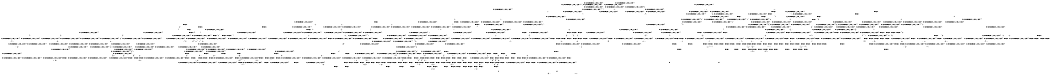digraph BCG {
size = "7, 10.5";
center = TRUE;
node [shape = circle];
0 [peripheries = 2];
0 -> 1 [label = "EX !0 !ATOMIC_EXCH_BRANCH (1, +0, TRUE, +0, 1, TRUE) !{}"];
0 -> 2 [label = "EX !2 !ATOMIC_EXCH_BRANCH (1, +1, TRUE, +1, 1, FALSE) !{}"];
0 -> 3 [label = "EX !1 !ATOMIC_EXCH_BRANCH (1, +1, TRUE, +0, 3, TRUE) !{}"];
0 -> 4 [label = "EX !0 !ATOMIC_EXCH_BRANCH (1, +0, TRUE, +0, 1, TRUE) !{}"];
0 -> 5 [label = "EX !2 !ATOMIC_EXCH_BRANCH (1, +1, TRUE, +1, 1, FALSE) !{}"];
0 -> 6 [label = "EX !1 !ATOMIC_EXCH_BRANCH (1, +1, TRUE, +0, 3, TRUE) !{}"];
1 -> 7 [label = "EX !2 !ATOMIC_EXCH_BRANCH (1, +1, TRUE, +1, 1, FALSE) !{}"];
2 -> 8 [label = "EX !0 !ATOMIC_EXCH_BRANCH (1, +0, TRUE, +0, 1, FALSE) !{}"];
3 -> 9 [label = "EX !0 !ATOMIC_EXCH_BRANCH (1, +0, TRUE, +0, 1, FALSE) !{}"];
4 -> 1 [label = "EX !0 !ATOMIC_EXCH_BRANCH (1, +0, TRUE, +0, 1, TRUE) !{}"];
4 -> 7 [label = "EX !2 !ATOMIC_EXCH_BRANCH (1, +1, TRUE, +1, 1, FALSE) !{}"];
4 -> 10 [label = "EX !1 !ATOMIC_EXCH_BRANCH (1, +1, TRUE, +0, 3, TRUE) !{}"];
4 -> 4 [label = "EX !0 !ATOMIC_EXCH_BRANCH (1, +0, TRUE, +0, 1, TRUE) !{}"];
4 -> 11 [label = "EX !2 !ATOMIC_EXCH_BRANCH (1, +1, TRUE, +1, 1, FALSE) !{}"];
4 -> 12 [label = "EX !1 !ATOMIC_EXCH_BRANCH (1, +1, TRUE, +0, 3, TRUE) !{}"];
5 -> 8 [label = "EX !0 !ATOMIC_EXCH_BRANCH (1, +0, TRUE, +0, 1, FALSE) !{}"];
5 -> 13 [label = "EX !1 !ATOMIC_EXCH_BRANCH (1, +1, TRUE, +0, 3, FALSE) !{}"];
5 -> 14 [label = "TERMINATE !2"];
5 -> 15 [label = "EX !0 !ATOMIC_EXCH_BRANCH (1, +0, TRUE, +0, 1, FALSE) !{}"];
5 -> 16 [label = "EX !1 !ATOMIC_EXCH_BRANCH (1, +1, TRUE, +0, 3, FALSE) !{}"];
5 -> 17 [label = "TERMINATE !2"];
6 -> 9 [label = "EX !0 !ATOMIC_EXCH_BRANCH (1, +0, TRUE, +0, 1, FALSE) !{}"];
6 -> 18 [label = "EX !2 !ATOMIC_EXCH_BRANCH (1, +1, TRUE, +1, 1, TRUE) !{}"];
6 -> 19 [label = "TERMINATE !1"];
6 -> 20 [label = "EX !0 !ATOMIC_EXCH_BRANCH (1, +0, TRUE, +0, 1, FALSE) !{}"];
6 -> 21 [label = "EX !2 !ATOMIC_EXCH_BRANCH (1, +1, TRUE, +1, 1, TRUE) !{}"];
6 -> 22 [label = "TERMINATE !1"];
7 -> 8 [label = "EX !0 !ATOMIC_EXCH_BRANCH (1, +0, TRUE, +0, 1, FALSE) !{}"];
8 -> 23 [label = "EX !1 !ATOMIC_EXCH_BRANCH (1, +1, TRUE, +0, 3, TRUE) !{}"];
9 -> 23 [label = "EX !2 !ATOMIC_EXCH_BRANCH (1, +1, TRUE, +1, 1, FALSE) !{}"];
10 -> 9 [label = "EX !0 !ATOMIC_EXCH_BRANCH (1, +0, TRUE, +0, 1, FALSE) !{}"];
11 -> 8 [label = "EX !0 !ATOMIC_EXCH_BRANCH (1, +0, TRUE, +0, 1, FALSE) !{}"];
11 -> 24 [label = "EX !1 !ATOMIC_EXCH_BRANCH (1, +1, TRUE, +0, 3, FALSE) !{}"];
11 -> 25 [label = "TERMINATE !2"];
11 -> 15 [label = "EX !0 !ATOMIC_EXCH_BRANCH (1, +0, TRUE, +0, 1, FALSE) !{}"];
11 -> 26 [label = "EX !1 !ATOMIC_EXCH_BRANCH (1, +1, TRUE, +0, 3, FALSE) !{}"];
11 -> 27 [label = "TERMINATE !2"];
12 -> 9 [label = "EX !0 !ATOMIC_EXCH_BRANCH (1, +0, TRUE, +0, 1, FALSE) !{}"];
12 -> 28 [label = "EX !2 !ATOMIC_EXCH_BRANCH (1, +1, TRUE, +1, 1, TRUE) !{}"];
12 -> 29 [label = "TERMINATE !1"];
12 -> 20 [label = "EX !0 !ATOMIC_EXCH_BRANCH (1, +0, TRUE, +0, 1, FALSE) !{}"];
12 -> 30 [label = "EX !2 !ATOMIC_EXCH_BRANCH (1, +1, TRUE, +1, 1, TRUE) !{}"];
12 -> 31 [label = "TERMINATE !1"];
13 -> 32 [label = "EX !1 !ATOMIC_EXCH_BRANCH (1, +0, TRUE, +1, 1, TRUE) !{}"];
14 -> 33 [label = "EX !0 !ATOMIC_EXCH_BRANCH (1, +0, TRUE, +0, 1, FALSE) !{}"];
15 -> 23 [label = "EX !1 !ATOMIC_EXCH_BRANCH (1, +1, TRUE, +0, 3, TRUE) !{}"];
15 -> 34 [label = "TERMINATE !0"];
15 -> 35 [label = "TERMINATE !2"];
15 -> 36 [label = "EX !1 !ATOMIC_EXCH_BRANCH (1, +1, TRUE, +0, 3, TRUE) !{}"];
15 -> 37 [label = "TERMINATE !0"];
15 -> 38 [label = "TERMINATE !2"];
16 -> 32 [label = "EX !1 !ATOMIC_EXCH_BRANCH (1, +0, TRUE, +1, 1, TRUE) !{}"];
16 -> 39 [label = "EX !0 !ATOMIC_EXCH_BRANCH (1, +0, TRUE, +0, 1, FALSE) !{}"];
16 -> 40 [label = "TERMINATE !2"];
16 -> 41 [label = "EX !1 !ATOMIC_EXCH_BRANCH (1, +0, TRUE, +1, 1, TRUE) !{}"];
16 -> 42 [label = "EX !0 !ATOMIC_EXCH_BRANCH (1, +0, TRUE, +0, 1, FALSE) !{}"];
16 -> 43 [label = "TERMINATE !2"];
17 -> 33 [label = "EX !0 !ATOMIC_EXCH_BRANCH (1, +0, TRUE, +0, 1, FALSE) !{}"];
17 -> 44 [label = "EX !1 !ATOMIC_EXCH_BRANCH (1, +1, TRUE, +0, 3, FALSE) !{}"];
17 -> 45 [label = "EX !0 !ATOMIC_EXCH_BRANCH (1, +0, TRUE, +0, 1, FALSE) !{}"];
17 -> 46 [label = "EX !1 !ATOMIC_EXCH_BRANCH (1, +1, TRUE, +0, 3, FALSE) !{}"];
18 -> 47 [label = "EX !0 !ATOMIC_EXCH_BRANCH (1, +0, TRUE, +0, 1, FALSE) !{}"];
19 -> 48 [label = "EX !0 !ATOMIC_EXCH_BRANCH (1, +0, TRUE, +0, 1, FALSE) !{}"];
20 -> 23 [label = "EX !2 !ATOMIC_EXCH_BRANCH (1, +1, TRUE, +1, 1, FALSE) !{}"];
20 -> 49 [label = "TERMINATE !0"];
20 -> 50 [label = "TERMINATE !1"];
20 -> 36 [label = "EX !2 !ATOMIC_EXCH_BRANCH (1, +1, TRUE, +1, 1, FALSE) !{}"];
20 -> 51 [label = "TERMINATE !0"];
20 -> 52 [label = "TERMINATE !1"];
21 -> 18 [label = "EX !2 !ATOMIC_EXCH_BRANCH (1, +1, TRUE, +1, 1, TRUE) !{}"];
21 -> 47 [label = "EX !0 !ATOMIC_EXCH_BRANCH (1, +0, TRUE, +0, 1, FALSE) !{}"];
21 -> 53 [label = "TERMINATE !1"];
21 -> 21 [label = "EX !2 !ATOMIC_EXCH_BRANCH (1, +1, TRUE, +1, 1, TRUE) !{}"];
21 -> 54 [label = "EX !0 !ATOMIC_EXCH_BRANCH (1, +0, TRUE, +0, 1, FALSE) !{}"];
21 -> 55 [label = "TERMINATE !1"];
22 -> 48 [label = "EX !0 !ATOMIC_EXCH_BRANCH (1, +0, TRUE, +0, 1, FALSE) !{}"];
22 -> 56 [label = "EX !2 !ATOMIC_EXCH_BRANCH (1, +1, TRUE, +1, 1, TRUE) !{}"];
22 -> 57 [label = "EX !0 !ATOMIC_EXCH_BRANCH (1, +0, TRUE, +0, 1, FALSE) !{}"];
22 -> 58 [label = "EX !2 !ATOMIC_EXCH_BRANCH (1, +1, TRUE, +1, 1, TRUE) !{}"];
23 -> 59 [label = "TERMINATE !0"];
24 -> 39 [label = "EX !0 !ATOMIC_EXCH_BRANCH (1, +0, TRUE, +0, 1, FALSE) !{}"];
25 -> 60 [label = "EX !1 !ATOMIC_EXCH_BRANCH (1, +1, TRUE, +0, 3, FALSE) !{}"];
26 -> 39 [label = "EX !0 !ATOMIC_EXCH_BRANCH (1, +0, TRUE, +0, 1, FALSE) !{}"];
26 -> 61 [label = "EX !1 !ATOMIC_EXCH_BRANCH (1, +0, TRUE, +1, 1, TRUE) !{}"];
26 -> 62 [label = "TERMINATE !2"];
26 -> 42 [label = "EX !0 !ATOMIC_EXCH_BRANCH (1, +0, TRUE, +0, 1, FALSE) !{}"];
26 -> 63 [label = "EX !1 !ATOMIC_EXCH_BRANCH (1, +0, TRUE, +1, 1, TRUE) !{}"];
26 -> 64 [label = "TERMINATE !2"];
27 -> 60 [label = "EX !1 !ATOMIC_EXCH_BRANCH (1, +1, TRUE, +0, 3, FALSE) !{}"];
27 -> 33 [label = "EX !0 !ATOMIC_EXCH_BRANCH (1, +0, TRUE, +0, 1, FALSE) !{}"];
27 -> 65 [label = "EX !1 !ATOMIC_EXCH_BRANCH (1, +1, TRUE, +0, 3, FALSE) !{}"];
27 -> 45 [label = "EX !0 !ATOMIC_EXCH_BRANCH (1, +0, TRUE, +0, 1, FALSE) !{}"];
28 -> 47 [label = "EX !0 !ATOMIC_EXCH_BRANCH (1, +0, TRUE, +0, 1, FALSE) !{}"];
29 -> 66 [label = "EX !2 !ATOMIC_EXCH_BRANCH (1, +1, TRUE, +1, 1, TRUE) !{}"];
30 -> 47 [label = "EX !0 !ATOMIC_EXCH_BRANCH (1, +0, TRUE, +0, 1, FALSE) !{}"];
30 -> 28 [label = "EX !2 !ATOMIC_EXCH_BRANCH (1, +1, TRUE, +1, 1, TRUE) !{}"];
30 -> 67 [label = "TERMINATE !1"];
30 -> 54 [label = "EX !0 !ATOMIC_EXCH_BRANCH (1, +0, TRUE, +0, 1, FALSE) !{}"];
30 -> 30 [label = "EX !2 !ATOMIC_EXCH_BRANCH (1, +1, TRUE, +1, 1, TRUE) !{}"];
30 -> 68 [label = "TERMINATE !1"];
31 -> 66 [label = "EX !2 !ATOMIC_EXCH_BRANCH (1, +1, TRUE, +1, 1, TRUE) !{}"];
31 -> 48 [label = "EX !0 !ATOMIC_EXCH_BRANCH (1, +0, TRUE, +0, 1, FALSE) !{}"];
31 -> 69 [label = "EX !2 !ATOMIC_EXCH_BRANCH (1, +1, TRUE, +1, 1, TRUE) !{}"];
31 -> 57 [label = "EX !0 !ATOMIC_EXCH_BRANCH (1, +0, TRUE, +0, 1, FALSE) !{}"];
32 -> 70 [label = "EX !1 !ATOMIC_EXCH_BRANCH (1, +1, TRUE, +0, 3, TRUE) !{}"];
33 -> 71 [label = "EX !1 !ATOMIC_EXCH_BRANCH (1, +1, TRUE, +0, 3, TRUE) !{}"];
34 -> 72 [label = "EX !1 !ATOMIC_EXCH_BRANCH (1, +1, TRUE, +0, 3, TRUE) !{}"];
35 -> 71 [label = "EX !1 !ATOMIC_EXCH_BRANCH (1, +1, TRUE, +0, 3, TRUE) !{}"];
36 -> 59 [label = "TERMINATE !0"];
36 -> 73 [label = "TERMINATE !2"];
36 -> 74 [label = "TERMINATE !1"];
36 -> 75 [label = "TERMINATE !0"];
36 -> 76 [label = "TERMINATE !2"];
36 -> 77 [label = "TERMINATE !1"];
37 -> 72 [label = "EX !1 !ATOMIC_EXCH_BRANCH (1, +1, TRUE, +0, 3, TRUE) !{}"];
37 -> 78 [label = "TERMINATE !2"];
37 -> 79 [label = "EX !1 !ATOMIC_EXCH_BRANCH (1, +1, TRUE, +0, 3, TRUE) !{}"];
37 -> 80 [label = "TERMINATE !2"];
38 -> 71 [label = "EX !1 !ATOMIC_EXCH_BRANCH (1, +1, TRUE, +0, 3, TRUE) !{}"];
38 -> 78 [label = "TERMINATE !0"];
38 -> 81 [label = "EX !1 !ATOMIC_EXCH_BRANCH (1, +1, TRUE, +0, 3, TRUE) !{}"];
38 -> 80 [label = "TERMINATE !0"];
39 -> 82 [label = "EX !1 !ATOMIC_EXCH_BRANCH (1, +0, TRUE, +1, 1, FALSE) !{}"];
40 -> 83 [label = "EX !0 !ATOMIC_EXCH_BRANCH (1, +0, TRUE, +0, 1, FALSE) !{}"];
41 -> 70 [label = "EX !1 !ATOMIC_EXCH_BRANCH (1, +1, TRUE, +0, 3, TRUE) !{}"];
41 -> 84 [label = "EX !0 !ATOMIC_EXCH_BRANCH (1, +0, TRUE, +0, 1, TRUE) !{}"];
41 -> 85 [label = "TERMINATE !2"];
41 -> 86 [label = "EX !1 !ATOMIC_EXCH_BRANCH (1, +1, TRUE, +0, 3, TRUE) !{}"];
41 -> 87 [label = "EX !0 !ATOMIC_EXCH_BRANCH (1, +0, TRUE, +0, 1, TRUE) !{}"];
41 -> 88 [label = "TERMINATE !2"];
42 -> 82 [label = "EX !1 !ATOMIC_EXCH_BRANCH (1, +0, TRUE, +1, 1, FALSE) !{}"];
42 -> 89 [label = "TERMINATE !0"];
42 -> 90 [label = "TERMINATE !2"];
42 -> 91 [label = "EX !1 !ATOMIC_EXCH_BRANCH (1, +0, TRUE, +1, 1, FALSE) !{}"];
42 -> 92 [label = "TERMINATE !0"];
42 -> 93 [label = "TERMINATE !2"];
43 -> 83 [label = "EX !0 !ATOMIC_EXCH_BRANCH (1, +0, TRUE, +0, 1, FALSE) !{}"];
43 -> 94 [label = "EX !1 !ATOMIC_EXCH_BRANCH (1, +0, TRUE, +1, 1, TRUE) !{}"];
43 -> 95 [label = "EX !0 !ATOMIC_EXCH_BRANCH (1, +0, TRUE, +0, 1, FALSE) !{}"];
43 -> 96 [label = "EX !1 !ATOMIC_EXCH_BRANCH (1, +0, TRUE, +1, 1, TRUE) !{}"];
44 -> 94 [label = "EX !1 !ATOMIC_EXCH_BRANCH (1, +0, TRUE, +1, 1, TRUE) !{}"];
45 -> 71 [label = "EX !1 !ATOMIC_EXCH_BRANCH (1, +1, TRUE, +0, 3, TRUE) !{}"];
45 -> 78 [label = "TERMINATE !0"];
45 -> 81 [label = "EX !1 !ATOMIC_EXCH_BRANCH (1, +1, TRUE, +0, 3, TRUE) !{}"];
45 -> 80 [label = "TERMINATE !0"];
46 -> 94 [label = "EX !1 !ATOMIC_EXCH_BRANCH (1, +0, TRUE, +1, 1, TRUE) !{}"];
46 -> 83 [label = "EX !0 !ATOMIC_EXCH_BRANCH (1, +0, TRUE, +0, 1, FALSE) !{}"];
46 -> 96 [label = "EX !1 !ATOMIC_EXCH_BRANCH (1, +0, TRUE, +1, 1, TRUE) !{}"];
46 -> 95 [label = "EX !0 !ATOMIC_EXCH_BRANCH (1, +0, TRUE, +0, 1, FALSE) !{}"];
47 -> 23 [label = "EX !2 !ATOMIC_EXCH_BRANCH (1, +1, TRUE, +1, 1, FALSE) !{}"];
48 -> 97 [label = "EX !2 !ATOMIC_EXCH_BRANCH (1, +1, TRUE, +1, 1, FALSE) !{}"];
49 -> 72 [label = "EX !2 !ATOMIC_EXCH_BRANCH (1, +1, TRUE, +1, 1, FALSE) !{}"];
50 -> 97 [label = "EX !2 !ATOMIC_EXCH_BRANCH (1, +1, TRUE, +1, 1, FALSE) !{}"];
51 -> 72 [label = "EX !2 !ATOMIC_EXCH_BRANCH (1, +1, TRUE, +1, 1, FALSE) !{}"];
51 -> 98 [label = "TERMINATE !1"];
51 -> 79 [label = "EX !2 !ATOMIC_EXCH_BRANCH (1, +1, TRUE, +1, 1, FALSE) !{}"];
51 -> 99 [label = "TERMINATE !1"];
52 -> 97 [label = "EX !2 !ATOMIC_EXCH_BRANCH (1, +1, TRUE, +1, 1, FALSE) !{}"];
52 -> 98 [label = "TERMINATE !0"];
52 -> 100 [label = "EX !2 !ATOMIC_EXCH_BRANCH (1, +1, TRUE, +1, 1, FALSE) !{}"];
52 -> 99 [label = "TERMINATE !0"];
53 -> 101 [label = "EX !0 !ATOMIC_EXCH_BRANCH (1, +0, TRUE, +0, 1, FALSE) !{}"];
54 -> 23 [label = "EX !2 !ATOMIC_EXCH_BRANCH (1, +1, TRUE, +1, 1, FALSE) !{}"];
54 -> 102 [label = "TERMINATE !0"];
54 -> 103 [label = "TERMINATE !1"];
54 -> 36 [label = "EX !2 !ATOMIC_EXCH_BRANCH (1, +1, TRUE, +1, 1, FALSE) !{}"];
54 -> 104 [label = "TERMINATE !0"];
54 -> 105 [label = "TERMINATE !1"];
55 -> 101 [label = "EX !0 !ATOMIC_EXCH_BRANCH (1, +0, TRUE, +0, 1, FALSE) !{}"];
55 -> 56 [label = "EX !2 !ATOMIC_EXCH_BRANCH (1, +1, TRUE, +1, 1, TRUE) !{}"];
55 -> 106 [label = "EX !0 !ATOMIC_EXCH_BRANCH (1, +0, TRUE, +0, 1, FALSE) !{}"];
55 -> 58 [label = "EX !2 !ATOMIC_EXCH_BRANCH (1, +1, TRUE, +1, 1, TRUE) !{}"];
56 -> 101 [label = "EX !0 !ATOMIC_EXCH_BRANCH (1, +0, TRUE, +0, 1, FALSE) !{}"];
57 -> 97 [label = "EX !2 !ATOMIC_EXCH_BRANCH (1, +1, TRUE, +1, 1, FALSE) !{}"];
57 -> 98 [label = "TERMINATE !0"];
57 -> 100 [label = "EX !2 !ATOMIC_EXCH_BRANCH (1, +1, TRUE, +1, 1, FALSE) !{}"];
57 -> 99 [label = "TERMINATE !0"];
58 -> 56 [label = "EX !2 !ATOMIC_EXCH_BRANCH (1, +1, TRUE, +1, 1, TRUE) !{}"];
58 -> 101 [label = "EX !0 !ATOMIC_EXCH_BRANCH (1, +0, TRUE, +0, 1, FALSE) !{}"];
58 -> 58 [label = "EX !2 !ATOMIC_EXCH_BRANCH (1, +1, TRUE, +1, 1, TRUE) !{}"];
58 -> 106 [label = "EX !0 !ATOMIC_EXCH_BRANCH (1, +0, TRUE, +0, 1, FALSE) !{}"];
59 -> 107 [label = "TERMINATE !2"];
60 -> 83 [label = "EX !0 !ATOMIC_EXCH_BRANCH (1, +0, TRUE, +0, 1, FALSE) !{}"];
61 -> 84 [label = "EX !0 !ATOMIC_EXCH_BRANCH (1, +0, TRUE, +0, 1, TRUE) !{}"];
62 -> 83 [label = "EX !0 !ATOMIC_EXCH_BRANCH (1, +0, TRUE, +0, 1, FALSE) !{}"];
63 -> 84 [label = "EX !0 !ATOMIC_EXCH_BRANCH (1, +0, TRUE, +0, 1, TRUE) !{}"];
63 -> 108 [label = "EX !1 !ATOMIC_EXCH_BRANCH (1, +1, TRUE, +0, 3, TRUE) !{}"];
63 -> 109 [label = "TERMINATE !2"];
63 -> 87 [label = "EX !0 !ATOMIC_EXCH_BRANCH (1, +0, TRUE, +0, 1, TRUE) !{}"];
63 -> 110 [label = "EX !1 !ATOMIC_EXCH_BRANCH (1, +1, TRUE, +0, 3, TRUE) !{}"];
63 -> 111 [label = "TERMINATE !2"];
64 -> 83 [label = "EX !0 !ATOMIC_EXCH_BRANCH (1, +0, TRUE, +0, 1, FALSE) !{}"];
64 -> 112 [label = "EX !1 !ATOMIC_EXCH_BRANCH (1, +0, TRUE, +1, 1, TRUE) !{}"];
64 -> 95 [label = "EX !0 !ATOMIC_EXCH_BRANCH (1, +0, TRUE, +0, 1, FALSE) !{}"];
64 -> 113 [label = "EX !1 !ATOMIC_EXCH_BRANCH (1, +0, TRUE, +1, 1, TRUE) !{}"];
65 -> 83 [label = "EX !0 !ATOMIC_EXCH_BRANCH (1, +0, TRUE, +0, 1, FALSE) !{}"];
65 -> 112 [label = "EX !1 !ATOMIC_EXCH_BRANCH (1, +0, TRUE, +1, 1, TRUE) !{}"];
65 -> 95 [label = "EX !0 !ATOMIC_EXCH_BRANCH (1, +0, TRUE, +0, 1, FALSE) !{}"];
65 -> 113 [label = "EX !1 !ATOMIC_EXCH_BRANCH (1, +0, TRUE, +1, 1, TRUE) !{}"];
66 -> 101 [label = "EX !0 !ATOMIC_EXCH_BRANCH (1, +0, TRUE, +0, 1, FALSE) !{}"];
67 -> 101 [label = "EX !0 !ATOMIC_EXCH_BRANCH (1, +0, TRUE, +0, 1, FALSE) !{}"];
68 -> 101 [label = "EX !0 !ATOMIC_EXCH_BRANCH (1, +0, TRUE, +0, 1, FALSE) !{}"];
68 -> 66 [label = "EX !2 !ATOMIC_EXCH_BRANCH (1, +1, TRUE, +1, 1, TRUE) !{}"];
68 -> 106 [label = "EX !0 !ATOMIC_EXCH_BRANCH (1, +0, TRUE, +0, 1, FALSE) !{}"];
68 -> 69 [label = "EX !2 !ATOMIC_EXCH_BRANCH (1, +1, TRUE, +1, 1, TRUE) !{}"];
69 -> 101 [label = "EX !0 !ATOMIC_EXCH_BRANCH (1, +0, TRUE, +0, 1, FALSE) !{}"];
69 -> 66 [label = "EX !2 !ATOMIC_EXCH_BRANCH (1, +1, TRUE, +1, 1, TRUE) !{}"];
69 -> 106 [label = "EX !0 !ATOMIC_EXCH_BRANCH (1, +0, TRUE, +0, 1, FALSE) !{}"];
69 -> 69 [label = "EX !2 !ATOMIC_EXCH_BRANCH (1, +1, TRUE, +1, 1, TRUE) !{}"];
70 -> 114 [label = "EX !0 !ATOMIC_EXCH_BRANCH (1, +0, TRUE, +0, 1, FALSE) !{}"];
71 -> 107 [label = "TERMINATE !0"];
72 -> 107 [label = "TERMINATE !2"];
73 -> 107 [label = "TERMINATE !0"];
74 -> 115 [label = "TERMINATE !0"];
75 -> 107 [label = "TERMINATE !2"];
75 -> 115 [label = "TERMINATE !1"];
75 -> 116 [label = "TERMINATE !2"];
75 -> 117 [label = "TERMINATE !1"];
76 -> 107 [label = "TERMINATE !0"];
76 -> 118 [label = "TERMINATE !1"];
76 -> 116 [label = "TERMINATE !0"];
76 -> 119 [label = "TERMINATE !1"];
77 -> 115 [label = "TERMINATE !0"];
77 -> 118 [label = "TERMINATE !2"];
77 -> 117 [label = "TERMINATE !0"];
77 -> 119 [label = "TERMINATE !2"];
78 -> 120 [label = "EX !1 !ATOMIC_EXCH_BRANCH (1, +1, TRUE, +0, 3, TRUE) !{}"];
79 -> 107 [label = "TERMINATE !2"];
79 -> 115 [label = "TERMINATE !1"];
79 -> 116 [label = "TERMINATE !2"];
79 -> 117 [label = "TERMINATE !1"];
80 -> 120 [label = "EX !1 !ATOMIC_EXCH_BRANCH (1, +1, TRUE, +0, 3, TRUE) !{}"];
80 -> 121 [label = "EX !1 !ATOMIC_EXCH_BRANCH (1, +1, TRUE, +0, 3, TRUE) !{}"];
81 -> 107 [label = "TERMINATE !0"];
81 -> 118 [label = "TERMINATE !1"];
81 -> 116 [label = "TERMINATE !0"];
81 -> 119 [label = "TERMINATE !1"];
82 -> 122 [label = "TERMINATE !0"];
83 -> 123 [label = "EX !1 !ATOMIC_EXCH_BRANCH (1, +0, TRUE, +1, 1, FALSE) !{}"];
84 -> 108 [label = "EX !1 !ATOMIC_EXCH_BRANCH (1, +1, TRUE, +0, 3, TRUE) !{}"];
85 -> 124 [label = "EX !0 !ATOMIC_EXCH_BRANCH (1, +0, TRUE, +0, 1, TRUE) !{}"];
86 -> 114 [label = "EX !0 !ATOMIC_EXCH_BRANCH (1, +0, TRUE, +0, 1, FALSE) !{}"];
86 -> 125 [label = "TERMINATE !2"];
86 -> 126 [label = "TERMINATE !1"];
86 -> 127 [label = "EX !0 !ATOMIC_EXCH_BRANCH (1, +0, TRUE, +0, 1, FALSE) !{}"];
86 -> 128 [label = "TERMINATE !2"];
86 -> 129 [label = "TERMINATE !1"];
87 -> 84 [label = "EX !0 !ATOMIC_EXCH_BRANCH (1, +0, TRUE, +0, 1, TRUE) !{}"];
87 -> 108 [label = "EX !1 !ATOMIC_EXCH_BRANCH (1, +1, TRUE, +0, 3, TRUE) !{}"];
87 -> 109 [label = "TERMINATE !2"];
87 -> 87 [label = "EX !0 !ATOMIC_EXCH_BRANCH (1, +0, TRUE, +0, 1, TRUE) !{}"];
87 -> 110 [label = "EX !1 !ATOMIC_EXCH_BRANCH (1, +1, TRUE, +0, 3, TRUE) !{}"];
87 -> 111 [label = "TERMINATE !2"];
88 -> 124 [label = "EX !0 !ATOMIC_EXCH_BRANCH (1, +0, TRUE, +0, 1, TRUE) !{}"];
88 -> 130 [label = "EX !1 !ATOMIC_EXCH_BRANCH (1, +1, TRUE, +0, 3, TRUE) !{}"];
88 -> 131 [label = "EX !0 !ATOMIC_EXCH_BRANCH (1, +0, TRUE, +0, 1, TRUE) !{}"];
88 -> 132 [label = "EX !1 !ATOMIC_EXCH_BRANCH (1, +1, TRUE, +0, 3, TRUE) !{}"];
89 -> 133 [label = "TERMINATE !2"];
90 -> 133 [label = "TERMINATE !0"];
91 -> 122 [label = "TERMINATE !0"];
91 -> 134 [label = "TERMINATE !2"];
91 -> 135 [label = "TERMINATE !1"];
91 -> 136 [label = "TERMINATE !0"];
91 -> 137 [label = "TERMINATE !2"];
91 -> 138 [label = "TERMINATE !1"];
92 -> 133 [label = "TERMINATE !2"];
92 -> 139 [label = "EX !1 !ATOMIC_EXCH_BRANCH (1, +0, TRUE, +1, 1, FALSE) !{}"];
92 -> 140 [label = "TERMINATE !2"];
92 -> 141 [label = "EX !1 !ATOMIC_EXCH_BRANCH (1, +0, TRUE, +1, 1, FALSE) !{}"];
93 -> 133 [label = "TERMINATE !0"];
93 -> 123 [label = "EX !1 !ATOMIC_EXCH_BRANCH (1, +0, TRUE, +1, 1, FALSE) !{}"];
93 -> 140 [label = "TERMINATE !0"];
93 -> 142 [label = "EX !1 !ATOMIC_EXCH_BRANCH (1, +0, TRUE, +1, 1, FALSE) !{}"];
94 -> 130 [label = "EX !1 !ATOMIC_EXCH_BRANCH (1, +1, TRUE, +0, 3, TRUE) !{}"];
95 -> 123 [label = "EX !1 !ATOMIC_EXCH_BRANCH (1, +0, TRUE, +1, 1, FALSE) !{}"];
95 -> 133 [label = "TERMINATE !0"];
95 -> 142 [label = "EX !1 !ATOMIC_EXCH_BRANCH (1, +0, TRUE, +1, 1, FALSE) !{}"];
95 -> 140 [label = "TERMINATE !0"];
96 -> 130 [label = "EX !1 !ATOMIC_EXCH_BRANCH (1, +1, TRUE, +0, 3, TRUE) !{}"];
96 -> 124 [label = "EX !0 !ATOMIC_EXCH_BRANCH (1, +0, TRUE, +0, 1, TRUE) !{}"];
96 -> 132 [label = "EX !1 !ATOMIC_EXCH_BRANCH (1, +1, TRUE, +0, 3, TRUE) !{}"];
96 -> 131 [label = "EX !0 !ATOMIC_EXCH_BRANCH (1, +0, TRUE, +0, 1, TRUE) !{}"];
97 -> 115 [label = "TERMINATE !0"];
98 -> 143 [label = "EX !2 !ATOMIC_EXCH_BRANCH (1, +1, TRUE, +1, 1, FALSE) !{}"];
99 -> 143 [label = "EX !2 !ATOMIC_EXCH_BRANCH (1, +1, TRUE, +1, 1, FALSE) !{}"];
99 -> 144 [label = "EX !2 !ATOMIC_EXCH_BRANCH (1, +1, TRUE, +1, 1, FALSE) !{}"];
100 -> 115 [label = "TERMINATE !0"];
100 -> 118 [label = "TERMINATE !2"];
100 -> 117 [label = "TERMINATE !0"];
100 -> 119 [label = "TERMINATE !2"];
101 -> 97 [label = "EX !2 !ATOMIC_EXCH_BRANCH (1, +1, TRUE, +1, 1, FALSE) !{}"];
102 -> 145 [label = "TERMINATE !1"];
103 -> 145 [label = "TERMINATE !0"];
104 -> 145 [label = "TERMINATE !1"];
104 -> 72 [label = "EX !2 !ATOMIC_EXCH_BRANCH (1, +1, TRUE, +1, 1, FALSE) !{}"];
104 -> 146 [label = "TERMINATE !1"];
104 -> 79 [label = "EX !2 !ATOMIC_EXCH_BRANCH (1, +1, TRUE, +1, 1, FALSE) !{}"];
105 -> 145 [label = "TERMINATE !0"];
105 -> 97 [label = "EX !2 !ATOMIC_EXCH_BRANCH (1, +1, TRUE, +1, 1, FALSE) !{}"];
105 -> 146 [label = "TERMINATE !0"];
105 -> 100 [label = "EX !2 !ATOMIC_EXCH_BRANCH (1, +1, TRUE, +1, 1, FALSE) !{}"];
106 -> 97 [label = "EX !2 !ATOMIC_EXCH_BRANCH (1, +1, TRUE, +1, 1, FALSE) !{}"];
106 -> 145 [label = "TERMINATE !0"];
106 -> 100 [label = "EX !2 !ATOMIC_EXCH_BRANCH (1, +1, TRUE, +1, 1, FALSE) !{}"];
106 -> 146 [label = "TERMINATE !0"];
107 -> 147 [label = "TERMINATE !1"];
108 -> 114 [label = "EX !0 !ATOMIC_EXCH_BRANCH (1, +0, TRUE, +0, 1, FALSE) !{}"];
109 -> 124 [label = "EX !0 !ATOMIC_EXCH_BRANCH (1, +0, TRUE, +0, 1, TRUE) !{}"];
110 -> 114 [label = "EX !0 !ATOMIC_EXCH_BRANCH (1, +0, TRUE, +0, 1, FALSE) !{}"];
110 -> 148 [label = "TERMINATE !2"];
110 -> 149 [label = "TERMINATE !1"];
110 -> 127 [label = "EX !0 !ATOMIC_EXCH_BRANCH (1, +0, TRUE, +0, 1, FALSE) !{}"];
110 -> 150 [label = "TERMINATE !2"];
110 -> 151 [label = "TERMINATE !1"];
111 -> 124 [label = "EX !0 !ATOMIC_EXCH_BRANCH (1, +0, TRUE, +0, 1, TRUE) !{}"];
111 -> 152 [label = "EX !1 !ATOMIC_EXCH_BRANCH (1, +1, TRUE, +0, 3, TRUE) !{}"];
111 -> 131 [label = "EX !0 !ATOMIC_EXCH_BRANCH (1, +0, TRUE, +0, 1, TRUE) !{}"];
111 -> 153 [label = "EX !1 !ATOMIC_EXCH_BRANCH (1, +1, TRUE, +0, 3, TRUE) !{}"];
112 -> 124 [label = "EX !0 !ATOMIC_EXCH_BRANCH (1, +0, TRUE, +0, 1, TRUE) !{}"];
113 -> 124 [label = "EX !0 !ATOMIC_EXCH_BRANCH (1, +0, TRUE, +0, 1, TRUE) !{}"];
113 -> 152 [label = "EX !1 !ATOMIC_EXCH_BRANCH (1, +1, TRUE, +0, 3, TRUE) !{}"];
113 -> 131 [label = "EX !0 !ATOMIC_EXCH_BRANCH (1, +0, TRUE, +0, 1, TRUE) !{}"];
113 -> 153 [label = "EX !1 !ATOMIC_EXCH_BRANCH (1, +1, TRUE, +0, 3, TRUE) !{}"];
114 -> 122 [label = "TERMINATE !0"];
115 -> 147 [label = "TERMINATE !2"];
116 -> 147 [label = "TERMINATE !1"];
116 -> 154 [label = "TERMINATE !1"];
117 -> 147 [label = "TERMINATE !2"];
117 -> 154 [label = "TERMINATE !2"];
118 -> 147 [label = "TERMINATE !0"];
119 -> 147 [label = "TERMINATE !0"];
119 -> 154 [label = "TERMINATE !0"];
120 -> 147 [label = "TERMINATE !1"];
121 -> 147 [label = "TERMINATE !1"];
121 -> 154 [label = "TERMINATE !1"];
122 -> 155 [label = "TERMINATE !2"];
123 -> 155 [label = "TERMINATE !0"];
124 -> 152 [label = "EX !1 !ATOMIC_EXCH_BRANCH (1, +1, TRUE, +0, 3, TRUE) !{}"];
125 -> 156 [label = "EX !0 !ATOMIC_EXCH_BRANCH (1, +0, TRUE, +0, 1, FALSE) !{}"];
126 -> 157 [label = "EX !0 !ATOMIC_EXCH_BRANCH (1, +0, TRUE, +0, 1, FALSE) !{}"];
127 -> 122 [label = "TERMINATE !0"];
127 -> 134 [label = "TERMINATE !2"];
127 -> 135 [label = "TERMINATE !1"];
127 -> 136 [label = "TERMINATE !0"];
127 -> 137 [label = "TERMINATE !2"];
127 -> 138 [label = "TERMINATE !1"];
128 -> 156 [label = "EX !0 !ATOMIC_EXCH_BRANCH (1, +0, TRUE, +0, 1, FALSE) !{}"];
128 -> 158 [label = "TERMINATE !1"];
128 -> 159 [label = "EX !0 !ATOMIC_EXCH_BRANCH (1, +0, TRUE, +0, 1, FALSE) !{}"];
128 -> 160 [label = "TERMINATE !1"];
129 -> 157 [label = "EX !0 !ATOMIC_EXCH_BRANCH (1, +0, TRUE, +0, 1, FALSE) !{}"];
129 -> 158 [label = "TERMINATE !2"];
129 -> 161 [label = "EX !0 !ATOMIC_EXCH_BRANCH (1, +0, TRUE, +0, 1, FALSE) !{}"];
129 -> 160 [label = "TERMINATE !2"];
130 -> 156 [label = "EX !0 !ATOMIC_EXCH_BRANCH (1, +0, TRUE, +0, 1, FALSE) !{}"];
131 -> 124 [label = "EX !0 !ATOMIC_EXCH_BRANCH (1, +0, TRUE, +0, 1, TRUE) !{}"];
131 -> 152 [label = "EX !1 !ATOMIC_EXCH_BRANCH (1, +1, TRUE, +0, 3, TRUE) !{}"];
131 -> 131 [label = "EX !0 !ATOMIC_EXCH_BRANCH (1, +0, TRUE, +0, 1, TRUE) !{}"];
131 -> 153 [label = "EX !1 !ATOMIC_EXCH_BRANCH (1, +1, TRUE, +0, 3, TRUE) !{}"];
132 -> 156 [label = "EX !0 !ATOMIC_EXCH_BRANCH (1, +0, TRUE, +0, 1, FALSE) !{}"];
132 -> 158 [label = "TERMINATE !1"];
132 -> 159 [label = "EX !0 !ATOMIC_EXCH_BRANCH (1, +0, TRUE, +0, 1, FALSE) !{}"];
132 -> 160 [label = "TERMINATE !1"];
133 -> 162 [label = "EX !1 !ATOMIC_EXCH_BRANCH (1, +0, TRUE, +1, 1, FALSE) !{}"];
134 -> 155 [label = "TERMINATE !0"];
135 -> 163 [label = "TERMINATE !0"];
136 -> 155 [label = "TERMINATE !2"];
136 -> 163 [label = "TERMINATE !1"];
136 -> 164 [label = "TERMINATE !2"];
136 -> 165 [label = "TERMINATE !1"];
137 -> 155 [label = "TERMINATE !0"];
137 -> 166 [label = "TERMINATE !1"];
137 -> 164 [label = "TERMINATE !0"];
137 -> 167 [label = "TERMINATE !1"];
138 -> 163 [label = "TERMINATE !0"];
138 -> 166 [label = "TERMINATE !2"];
138 -> 165 [label = "TERMINATE !0"];
138 -> 167 [label = "TERMINATE !2"];
139 -> 155 [label = "TERMINATE !2"];
140 -> 162 [label = "EX !1 !ATOMIC_EXCH_BRANCH (1, +0, TRUE, +1, 1, FALSE) !{}"];
140 -> 168 [label = "EX !1 !ATOMIC_EXCH_BRANCH (1, +0, TRUE, +1, 1, FALSE) !{}"];
141 -> 155 [label = "TERMINATE !2"];
141 -> 163 [label = "TERMINATE !1"];
141 -> 164 [label = "TERMINATE !2"];
141 -> 165 [label = "TERMINATE !1"];
142 -> 155 [label = "TERMINATE !0"];
142 -> 166 [label = "TERMINATE !1"];
142 -> 164 [label = "TERMINATE !0"];
142 -> 167 [label = "TERMINATE !1"];
143 -> 147 [label = "TERMINATE !2"];
144 -> 147 [label = "TERMINATE !2"];
144 -> 154 [label = "TERMINATE !2"];
145 -> 143 [label = "EX !2 !ATOMIC_EXCH_BRANCH (1, +1, TRUE, +1, 1, FALSE) !{}"];
146 -> 143 [label = "EX !2 !ATOMIC_EXCH_BRANCH (1, +1, TRUE, +1, 1, FALSE) !{}"];
146 -> 144 [label = "EX !2 !ATOMIC_EXCH_BRANCH (1, +1, TRUE, +1, 1, FALSE) !{}"];
147 -> 169 [label = "exit"];
148 -> 170 [label = "TERMINATE !1"];
149 -> 170 [label = "TERMINATE !2"];
150 -> 170 [label = "TERMINATE !1"];
150 -> 156 [label = "EX !0 !ATOMIC_EXCH_BRANCH (1, +0, TRUE, +0, 1, FALSE) !{}"];
150 -> 171 [label = "TERMINATE !1"];
150 -> 159 [label = "EX !0 !ATOMIC_EXCH_BRANCH (1, +0, TRUE, +0, 1, FALSE) !{}"];
151 -> 170 [label = "TERMINATE !2"];
151 -> 157 [label = "EX !0 !ATOMIC_EXCH_BRANCH (1, +0, TRUE, +0, 1, FALSE) !{}"];
151 -> 171 [label = "TERMINATE !2"];
151 -> 161 [label = "EX !0 !ATOMIC_EXCH_BRANCH (1, +0, TRUE, +0, 1, FALSE) !{}"];
152 -> 156 [label = "EX !0 !ATOMIC_EXCH_BRANCH (1, +0, TRUE, +0, 1, FALSE) !{}"];
153 -> 156 [label = "EX !0 !ATOMIC_EXCH_BRANCH (1, +0, TRUE, +0, 1, FALSE) !{}"];
153 -> 170 [label = "TERMINATE !1"];
153 -> 159 [label = "EX !0 !ATOMIC_EXCH_BRANCH (1, +0, TRUE, +0, 1, FALSE) !{}"];
153 -> 171 [label = "TERMINATE !1"];
154 -> 172 [label = "exit"];
155 -> 173 [label = "TERMINATE !1"];
156 -> 155 [label = "TERMINATE !0"];
157 -> 163 [label = "TERMINATE !0"];
158 -> 174 [label = "EX !0 !ATOMIC_EXCH_BRANCH (1, +0, TRUE, +0, 1, FALSE) !{}"];
159 -> 155 [label = "TERMINATE !0"];
159 -> 166 [label = "TERMINATE !1"];
159 -> 164 [label = "TERMINATE !0"];
159 -> 167 [label = "TERMINATE !1"];
160 -> 174 [label = "EX !0 !ATOMIC_EXCH_BRANCH (1, +0, TRUE, +0, 1, FALSE) !{}"];
160 -> 175 [label = "EX !0 !ATOMIC_EXCH_BRANCH (1, +0, TRUE, +0, 1, FALSE) !{}"];
161 -> 163 [label = "TERMINATE !0"];
161 -> 166 [label = "TERMINATE !2"];
161 -> 165 [label = "TERMINATE !0"];
161 -> 167 [label = "TERMINATE !2"];
162 -> 173 [label = "TERMINATE !1"];
163 -> 173 [label = "TERMINATE !2"];
164 -> 173 [label = "TERMINATE !1"];
164 -> 176 [label = "TERMINATE !1"];
165 -> 173 [label = "TERMINATE !2"];
165 -> 176 [label = "TERMINATE !2"];
166 -> 173 [label = "TERMINATE !0"];
167 -> 173 [label = "TERMINATE !0"];
167 -> 176 [label = "TERMINATE !0"];
168 -> 173 [label = "TERMINATE !1"];
168 -> 176 [label = "TERMINATE !1"];
170 -> 174 [label = "EX !0 !ATOMIC_EXCH_BRANCH (1, +0, TRUE, +0, 1, FALSE) !{}"];
171 -> 174 [label = "EX !0 !ATOMIC_EXCH_BRANCH (1, +0, TRUE, +0, 1, FALSE) !{}"];
171 -> 175 [label = "EX !0 !ATOMIC_EXCH_BRANCH (1, +0, TRUE, +0, 1, FALSE) !{}"];
173 -> 169 [label = "exit"];
174 -> 173 [label = "TERMINATE !0"];
175 -> 173 [label = "TERMINATE !0"];
175 -> 176 [label = "TERMINATE !0"];
176 -> 172 [label = "exit"];
}
